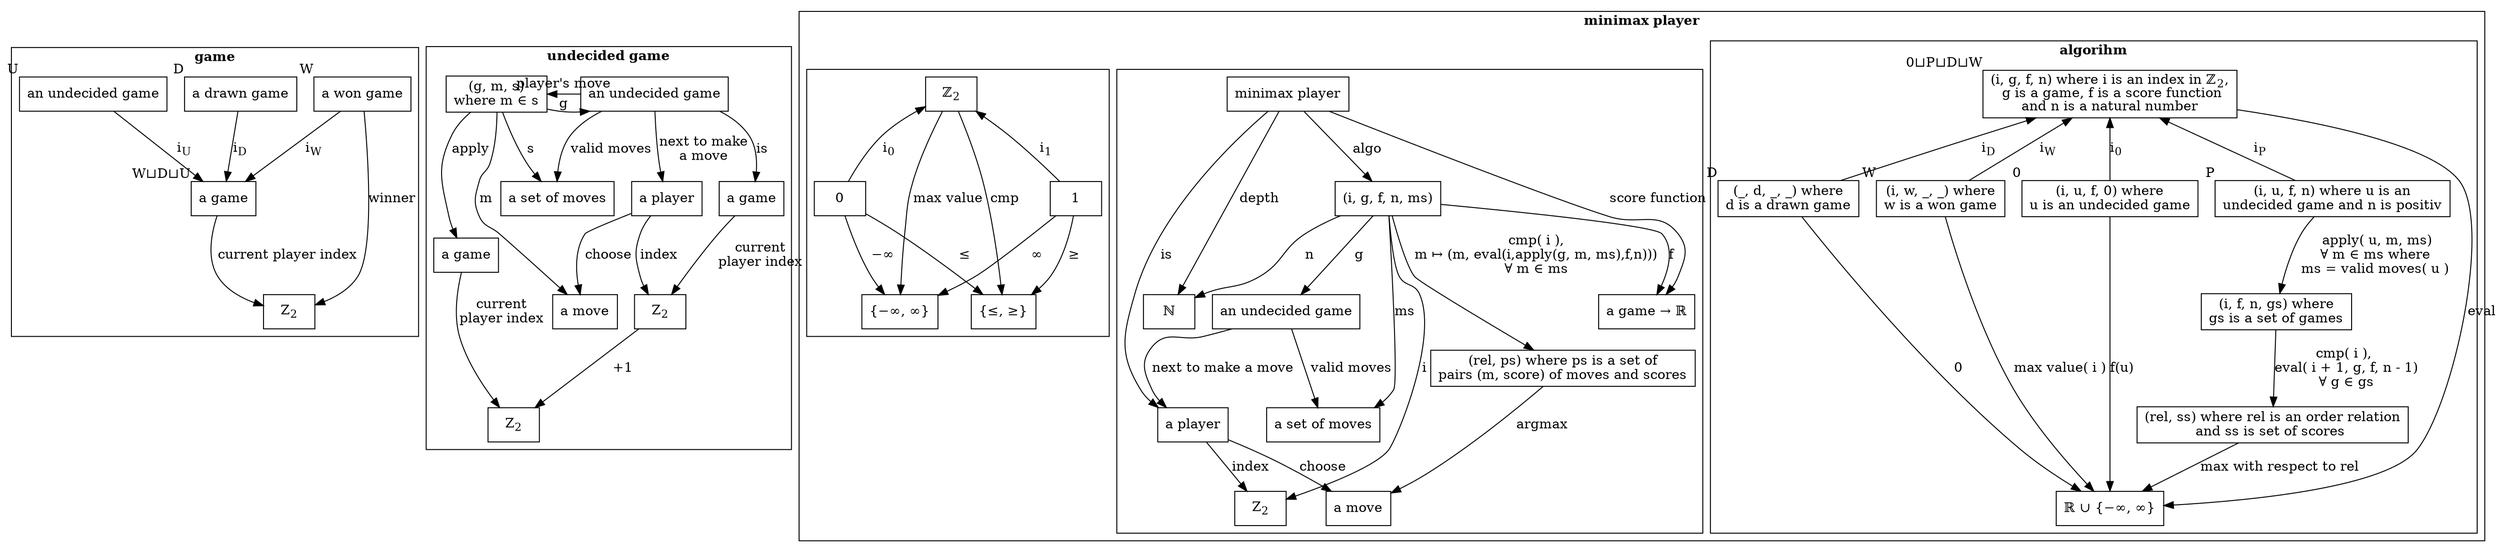 digraph olog 
{ 
    node [shape = "box"]
    layout=dot
    subgraph cluster_ga {
        label=<<b>game</b>>
        ga_g [label="a game", xlabel=<W&#x2294;D&#x2294;U>]
        ga_g -> ga_z [label="current player index"]
        ga_w [label="a won game", xlabel=W]
        ga_w -> ga_g [label=<i<sub>W</sub>>]
        ga_w -> ga_z [label="winner"]
        ga_d [label="a drawn game", xlabel=D]
        ga_d -> ga_g [label=<i<sub>D</sub>>]
        ga_u [label="an undecided game", xlabel=U]
        ga_u -> ga_g [label=<i<sub>U</sub>>]
        ga_z [label=<Z<sub>2</sub>>]
    }
    subgraph cluster_moves {
        label=<<b>undecided game</b>>
        st_z [label=<Z<sub>2</sub>>]
        st_undecided [label="an undecided game"]
        st_undecided -> st_game [label="is"]
        st_undecided -> st_p [label=<next to make<br/>a move>]
        st_undecided -> st_s [label="valid moves"]
        st_undecided -> st_g_m_s [label=<player's move>]
        st_s [label="a set of moves"]
        st_g_m_s [label=<(g, m, s)<br/>where m &#x2208; s>]
        st_g_m_s -> st_s [label="s"]
        st_g_m_s -> st_m [label="m"]
        st_g_m_s -> st_g2 [label="apply"]
        st_g_m_s -> st_undecided [label="g"]
        st_game [label="a game"]
        st_game -> st_z2 [label=<current<br/>player index>]
        st_g2 [label="a game"]
        st_p [label="a player"]
        st_p -> st_z2 [label="index"]   
        st_p -> st_m [label="choose"]   
        st_z2 [label=<Z<sub>2</sub>>]
        st_z2 -> st_z [label="+1"]
        st_g2 -> st_z [label=<current<br/>player index>]
        st_m [label="a move"]
        {rank=same; st_g_m_s; st_undecided}
        //{rank=same; st_z; st_z2}
        //{rank=same; st_m; st_s}
        //{rank=min; st_game}
    }    

    subgraph cluster_mp {
        label=<<b>minimax player</b>>
        subgraph cluster_minimax {
            label=<<b>algorihm</b>>
            mm_i_g_s_n [label=<(i, g, f, n) where i is an index in &#x2124;<sub>2</sub>,<br/> g is a game, f is a score function<br/>and n is a natural number>, xlabel=<0&#x2294;P&#x2294;D&#x2294;W>]
            mm_i_g_s_n -> mm_e [label="eval"]
            mm_i_d_s_n [label=<(_, d, _, _) where<br/>d is a drawn game>, xlabel=D]
            mm_i_d_s_n -> mm_i_g_s_n [label=<i<sub>D</sub>>]
            mm_i_d_s_n -> mm_e [label=<0>]
            mm_i_w_s_n [label=<(i, w, _, _) where<br/>w is a won game>, xlabel=W]
            mm_i_w_s_n -> mm_i_g_s_n [label=<i<sub>W</sub>>]
            mm_i_w_s_n -> mm_e [label=<max value( i )>]
            mm_i_u_s_0 [label=<(i, u, f, 0) where<br/>u is an undecided game>, xlabel=0]
            mm_i_u_s_0 -> mm_i_g_s_n [label=<i<sub>0</sub>>]
            mm_i_u_s_0 -> mm_e [label=<f(u)>]
            mm_i_u_s_pos [label=<(i, u, f, n) where u is an<br/>undecided game and n is positiv>, xlabel=P]
            mm_i_u_s_pos -> mm_i_g_s_n [label=<i<sub>P</sub>>]
            mm_i_u_s_pos -> mm_games [label=< apply( u, m, ms)<br/>&#x2200; m &#x2208; ms where<br/>ms = valid moves( u )>]
            mm_games -> mm_evals [label=<cmp( i ), <br/>eval( i + 1, g, f, n - 1)<br/>&#x2200; g &#x2208; gs>]
            mm_games [label=<(i, f, n, gs) where<br/>gs is a set of games>]
            mm_evals [label=<(rel, ss) where rel is an order relation<br/> and ss is set of scores  >]
            mm_evals -> mm_e [label=<max with respect to rel>]
            mm_e [label=<&#x211d; ∪ {−∞, ∞}>]
            {rank=min; mm_i_g_s_n} 
            {rank=same; mm_i_d_s_n; mm_i_w_s_n; mm_i_u_s_0; mm_i_u_s_pos}
        }

        subgraph cluster_pl {
        label=""
        mg_mm [label="minimax player"]
        mg_mm -> mg_pl [label="is"]
        mg_mm -> mg_f [label="score function"]
        mg_mm -> mg_n [label="depth"]
        mg_mm -> mg_t [label="algo"]
        mg_t [label=<(i, g, f, n, ms)>]
        mg_t -> mg_z2 [label=i]
        mg_t -> mg_un [label=g]
        mg_t -> mg_f [label=f]
        mg_t -> mg_n [label=n]
        mg_t -> mg_ms [label=ms]
        mg_t -> mg_m_sc [label=<cmp( i ),<br/>m &#x21a6; (m, eval(i,apply(g, m, ms),f,n)))<br/>&#x2200; m &#x2208; ms<br/>>]
        mg_z2 [label=<Z<sub>2</sub>>]
        mg_ms [label="a set of moves"]
        mg_un [label="an undecided game"]
        mg_un -> mg_pl [label="next to make a move"]
        mg_pl -> mg_m [label="choose"]
        mg_pl -> mg_z2 [label="index"]
        mg_un -> mg_ms [label="valid moves"]
        mg_m_sc [label=<(rel, ps) where ps is a set of<br/>pairs (m, score) of moves and scores>]
        mg_m_sc -> mg_m [label=<argmax>]
        mg_m [label="a move"]
        mg_n [label=<&#x2115;>]
        mg_pl [label="a player"]
        mg_f [label=<a game &#x2192; &#x211d;<br/>>]
        }
        subgraph cluster_z {
        label=""
        mg_0 [label=<0>]
        mg_0 -> mg_z [label=<i<sub>0</sub>>]
        mg_0 -> mg_cmp [label=<&#x2264;>]
        mg_0 -> mg_inf [label=<−∞>]
        mg_1 [label=<1>]
        mg_1 -> mg_z [label=<i<sub>1</sub>>]
        mg_1 -> mg_cmp [label=<&#x2265;>]
        mg_1 -> mg_inf [label=<∞>]
        mg_z [label=<&#x2124;<sub>2</sub>>]
        mg_z -> mg_cmp [label=<cmp>]
        mg_z -> mg_inf [label=<max value>]
        mg_cmp [label=<{&#x2264;, &#x2265;}>, group=1]
        mg_inf [label=<{−∞, ∞}>, group=1]
        {rank=min; mg_z}
        }
    }
}

/*
        mm_l [label=<a game g' = apply( g, s, m)<br/>&#x2200; m &#x2208; s>]
        mm_l -> mm_s [label="s"]
        mm_l -> mm_g [label="g"]
*/